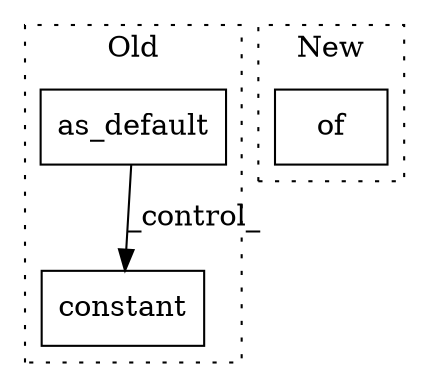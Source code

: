 digraph G {
subgraph cluster0 {
1 [label="constant" a="32" s="17430,17446" l="9,1" shape="box"];
3 [label="as_default" a="32" s="17321" l="12" shape="box"];
label = "Old";
style="dotted";
}
subgraph cluster1 {
2 [label="of" a="32" s="17286,17325" l="3,1" shape="box"];
label = "New";
style="dotted";
}
3 -> 1 [label="_control_"];
}